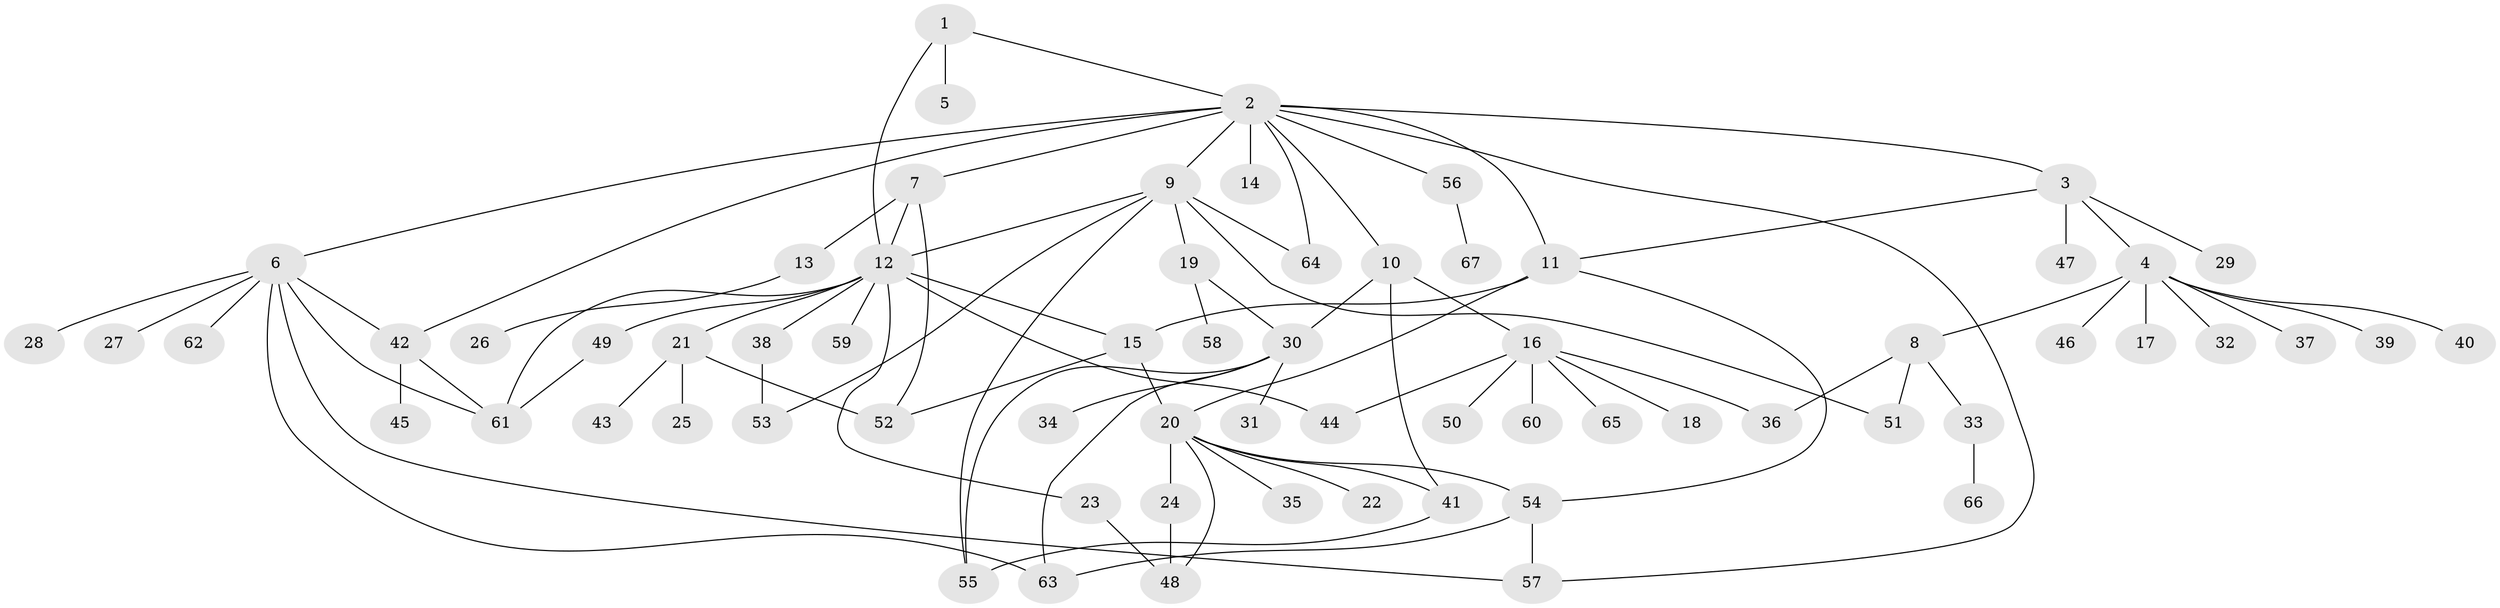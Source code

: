 // original degree distribution, {3: 0.1368421052631579, 14: 0.010526315789473684, 6: 0.021052631578947368, 9: 0.042105263157894736, 1: 0.47368421052631576, 5: 0.031578947368421054, 4: 0.06315789473684211, 8: 0.010526315789473684, 12: 0.010526315789473684, 2: 0.18947368421052632, 7: 0.010526315789473684}
// Generated by graph-tools (version 1.1) at 2025/50/03/04/25 22:50:41]
// undirected, 67 vertices, 93 edges
graph export_dot {
  node [color=gray90,style=filled];
  1;
  2;
  3;
  4;
  5;
  6;
  7;
  8;
  9;
  10;
  11;
  12;
  13;
  14;
  15;
  16;
  17;
  18;
  19;
  20;
  21;
  22;
  23;
  24;
  25;
  26;
  27;
  28;
  29;
  30;
  31;
  32;
  33;
  34;
  35;
  36;
  37;
  38;
  39;
  40;
  41;
  42;
  43;
  44;
  45;
  46;
  47;
  48;
  49;
  50;
  51;
  52;
  53;
  54;
  55;
  56;
  57;
  58;
  59;
  60;
  61;
  62;
  63;
  64;
  65;
  66;
  67;
  1 -- 2 [weight=1.0];
  1 -- 5 [weight=1.0];
  1 -- 12 [weight=1.0];
  2 -- 3 [weight=1.0];
  2 -- 6 [weight=2.0];
  2 -- 7 [weight=1.0];
  2 -- 9 [weight=1.0];
  2 -- 10 [weight=1.0];
  2 -- 11 [weight=1.0];
  2 -- 14 [weight=1.0];
  2 -- 42 [weight=1.0];
  2 -- 56 [weight=1.0];
  2 -- 57 [weight=1.0];
  2 -- 64 [weight=1.0];
  3 -- 4 [weight=1.0];
  3 -- 11 [weight=1.0];
  3 -- 29 [weight=1.0];
  3 -- 47 [weight=1.0];
  4 -- 8 [weight=1.0];
  4 -- 17 [weight=1.0];
  4 -- 32 [weight=1.0];
  4 -- 37 [weight=1.0];
  4 -- 39 [weight=1.0];
  4 -- 40 [weight=1.0];
  4 -- 46 [weight=1.0];
  6 -- 27 [weight=2.0];
  6 -- 28 [weight=1.0];
  6 -- 42 [weight=1.0];
  6 -- 57 [weight=1.0];
  6 -- 61 [weight=1.0];
  6 -- 62 [weight=1.0];
  6 -- 63 [weight=1.0];
  7 -- 12 [weight=1.0];
  7 -- 13 [weight=1.0];
  7 -- 52 [weight=1.0];
  8 -- 33 [weight=1.0];
  8 -- 36 [weight=1.0];
  8 -- 51 [weight=1.0];
  9 -- 12 [weight=1.0];
  9 -- 19 [weight=1.0];
  9 -- 51 [weight=1.0];
  9 -- 53 [weight=1.0];
  9 -- 55 [weight=1.0];
  9 -- 64 [weight=1.0];
  10 -- 16 [weight=1.0];
  10 -- 30 [weight=1.0];
  10 -- 41 [weight=1.0];
  11 -- 15 [weight=1.0];
  11 -- 20 [weight=1.0];
  11 -- 54 [weight=1.0];
  12 -- 15 [weight=1.0];
  12 -- 21 [weight=1.0];
  12 -- 23 [weight=1.0];
  12 -- 38 [weight=1.0];
  12 -- 44 [weight=1.0];
  12 -- 49 [weight=1.0];
  12 -- 59 [weight=1.0];
  12 -- 61 [weight=1.0];
  13 -- 26 [weight=1.0];
  15 -- 20 [weight=1.0];
  15 -- 52 [weight=1.0];
  16 -- 18 [weight=1.0];
  16 -- 36 [weight=1.0];
  16 -- 44 [weight=1.0];
  16 -- 50 [weight=1.0];
  16 -- 60 [weight=1.0];
  16 -- 65 [weight=1.0];
  19 -- 30 [weight=1.0];
  19 -- 58 [weight=1.0];
  20 -- 22 [weight=1.0];
  20 -- 24 [weight=1.0];
  20 -- 35 [weight=1.0];
  20 -- 41 [weight=1.0];
  20 -- 48 [weight=1.0];
  20 -- 54 [weight=1.0];
  21 -- 25 [weight=1.0];
  21 -- 43 [weight=1.0];
  21 -- 52 [weight=1.0];
  23 -- 48 [weight=1.0];
  24 -- 48 [weight=1.0];
  30 -- 31 [weight=1.0];
  30 -- 34 [weight=1.0];
  30 -- 55 [weight=1.0];
  30 -- 63 [weight=1.0];
  33 -- 66 [weight=1.0];
  38 -- 53 [weight=1.0];
  41 -- 55 [weight=1.0];
  42 -- 45 [weight=1.0];
  42 -- 61 [weight=1.0];
  49 -- 61 [weight=1.0];
  54 -- 57 [weight=1.0];
  54 -- 63 [weight=1.0];
  56 -- 67 [weight=1.0];
}
